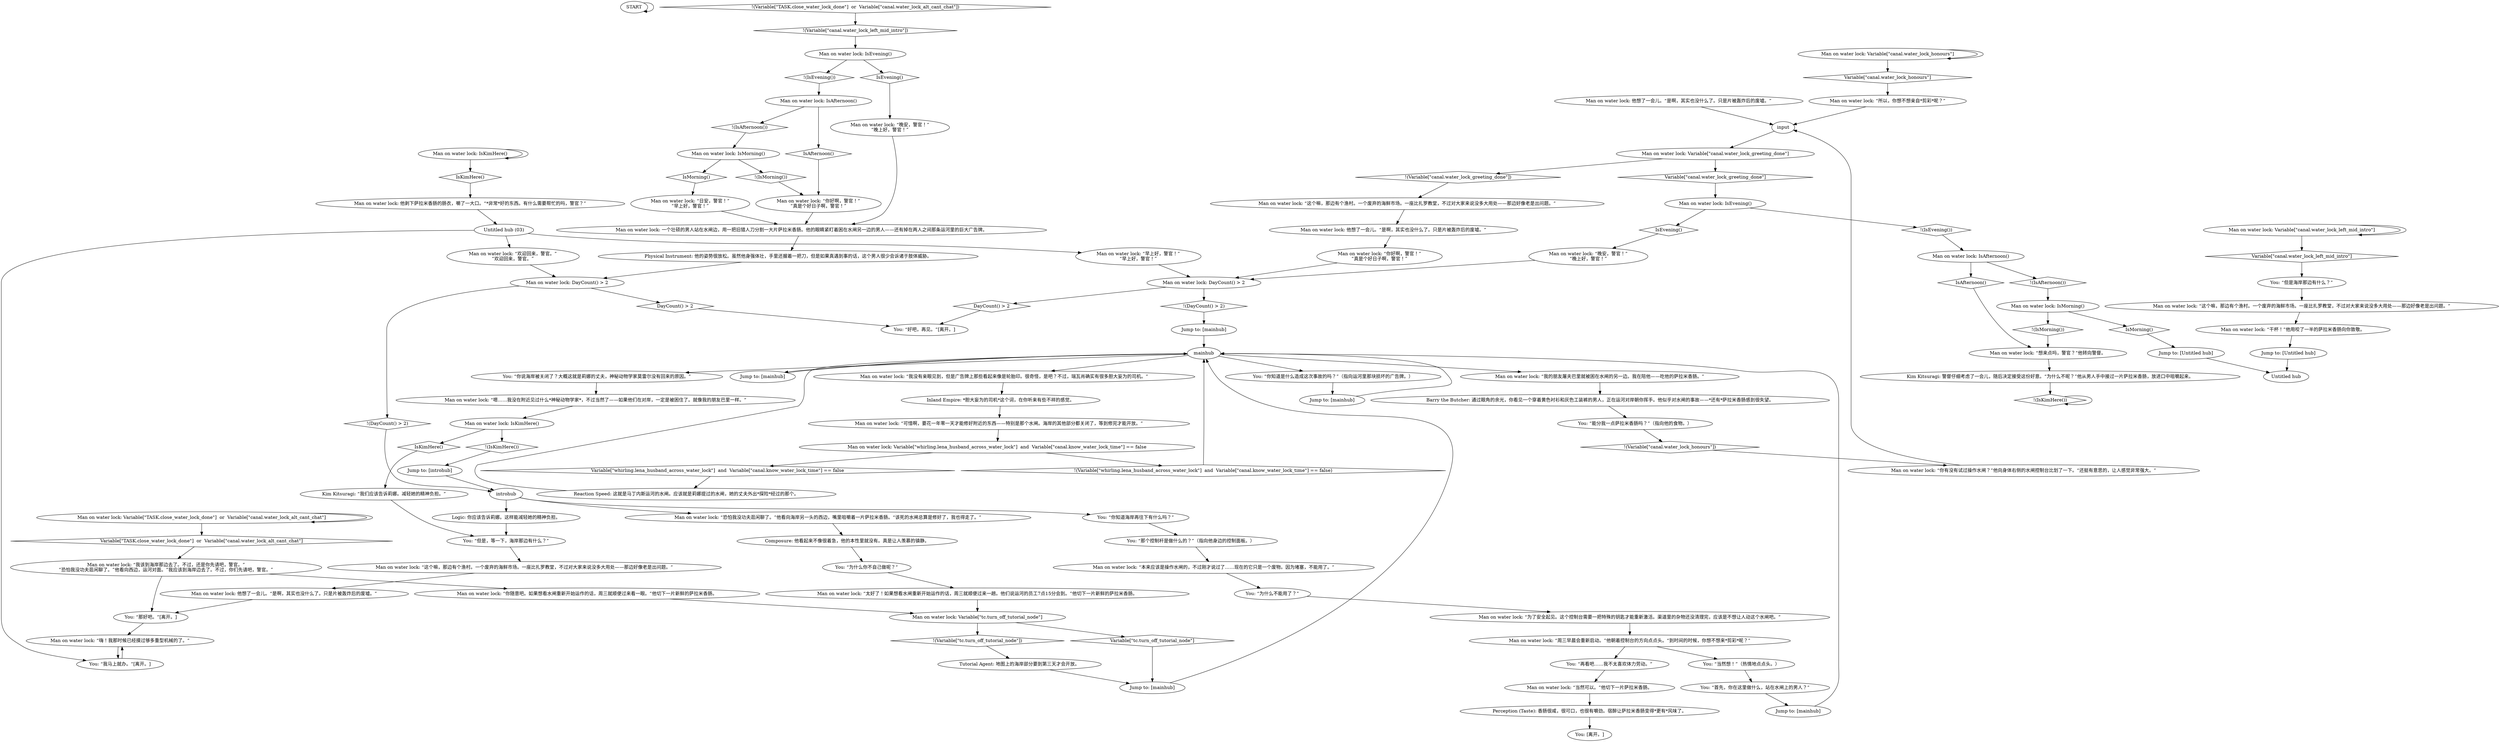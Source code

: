 # CANAL / MAN ON WATER LOCK
# A man is eating salami on the water lock.
# ==================================================
digraph G {
	  0 [label="START"];
	  1 [label="input"];
	  2 [label="Untitled hub (03)"];
	  3 [label="Jump to: [introhub]"];
	  4 [label="Logic: 你应该告诉莉娜。这样能减轻她的精神负担。"];
	  5 [label="You: “你知道是什么造成这次事故的吗？”（指向运河里那块损坏的广告牌。）"];
	  6 [label="You: “好吧，再见。”[离开。]"];
	  7 [label="Man on water lock: Variable[\"TASK.close_water_lock_done\"]  or  Variable[\"canal.water_lock_alt_cant_chat\"]"];
	  8 [label="Variable[\"TASK.close_water_lock_done\"]  or  Variable[\"canal.water_lock_alt_cant_chat\"]", shape=diamond];
	  9 [label="!(Variable[\"TASK.close_water_lock_done\"]  or  Variable[\"canal.water_lock_alt_cant_chat\"])", shape=diamond];
	  10 [label="Jump to: [Untitled hub]"];
	  11 [label="Man on water lock: “早上好，警官！”\n“早上好，警官！”"];
	  12 [label="You: “但是海岸那边有什么？”"];
	  13 [label="Man on water lock: “欢迎回来，警官。”\n“欢迎回来，警官。”"];
	  14 [label="You: “为什么你不自己做呢？”"];
	  15 [label="Man on water lock: Variable[\"canal.water_lock_honours\"]"];
	  16 [label="Variable[\"canal.water_lock_honours\"]", shape=diamond];
	  17 [label="!(Variable[\"canal.water_lock_honours\"])", shape=diamond];
	  18 [label="Man on water lock: “当然可以。”他切下一片萨拉米香肠。"];
	  19 [label="Man on water lock: “你随意吧。如果想看水闸重新开始运作的话，周三就顺便过来看一眼。”他切下一片新鲜的萨拉米香肠。"];
	  20 [label="You: “但是，等一下，海岸那边有什么？”"];
	  21 [label="Jump to: [mainhub]"];
	  22 [label="Man on water lock: “我没有亲眼见到，但是广告牌上那些看起来像是轮胎印。很奇怪，是吧？不过，瑞瓦肖确实有很多胆大妄为的司机。”"];
	  23 [label="You: “你知道海岸再往下有什么吗？”"];
	  24 [label="You: [离开。]"];
	  25 [label="Man on water lock: IsKimHere()"];
	  26 [label="IsKimHere()", shape=diamond];
	  27 [label="!(IsKimHere())", shape=diamond];
	  28 [label="Jump to: [mainhub]"];
	  29 [label="Man on water lock: “我的朋友屠夫巴里就被困在水闸的另一边。我在陪他——吃他的萨拉米香肠。”"];
	  30 [label="You: “你说海岸被关闭了？大概这就是莉娜的丈夫，神秘动物学家莫雷尔没有回来的原因。”"];
	  31 [label="You: “能分我一点萨拉米香肠吗？”（指向他的食物。）"];
	  32 [label="Man on water lock: 他剥下萨拉米香肠的肠衣，嚼了一大口。“*非常*好的东西。有什么需要帮忙的吗，警官？”"];
	  33 [label="Man on water lock: “想来点吗，警官？”他转向警督。"];
	  34 [label="Man on water lock: “你好啊，警官！”\n“真是个好日子啊，警官！”"];
	  35 [label="Jump to: [mainhub]"];
	  36 [label="You: “那个控制杆是做什么的？”（指向他身边的控制面板。）"];
	  37 [label="Man on water lock: “这个嘛，那边有个渔村。一个废弃的海鲜市场。一座比扎罗教堂，不过对大家来说没多大用处——那边好像老是出问题。”"];
	  38 [label="Man on water lock: Variable[\"canal.water_lock_left_mid_intro\"]"];
	  39 [label="Variable[\"canal.water_lock_left_mid_intro\"]", shape=diamond];
	  40 [label="!(Variable[\"canal.water_lock_left_mid_intro\"])", shape=diamond];
	  41 [label="Man on water lock: “恐怕我没功夫逛闲聊了。”他看向海岸另一头的西边，嘴里咀嚼着一片萨拉米香肠。“该死的水闸总算是修好了，我也得走了。”"];
	  42 [label="You: “首先，你在这里做什么，站在水闸上的男人？”"];
	  43 [label="Man on water lock: “太好了！如果想看水闸重新开始运作的话，周三就顺便过来一趟。他们说运河的员工7点15分会到。”他切下一片新鲜的萨拉米香肠。"];
	  44 [label="Man on water lock: “嗨！我那时候已经摸过够多重型机械的了。”"];
	  45 [label="Man on water lock: “干杯！”他用咬了一半的萨拉米香肠向你致敬。"];
	  46 [label="Man on water lock: 他想了一会儿。“是啊，其实也没什么了。只是片被轰炸后的废墟。”"];
	  47 [label="Jump to: [Untitled hub]"];
	  48 [label="Man on water lock: “所以，你想不想亲自*剪彩*呢？”"];
	  49 [label="You: “那好吧。”[离开。]"];
	  50 [label="Man on water lock: “嗯……我没在附近见过什么*神秘动物学家*，不过当然了——如果他们在对岸，一定是被困住了。就像我的朋友巴里一样。”"];
	  51 [label="Man on water lock: Variable[\"canal.water_lock_greeting_done\"]"];
	  52 [label="Variable[\"canal.water_lock_greeting_done\"]", shape=diamond];
	  53 [label="!(Variable[\"canal.water_lock_greeting_done\"])", shape=diamond];
	  54 [label="Kim Kitsuragi: 警督仔细考虑了一会儿，随后决定接受这份好意。“为什么不呢？”他从男人手中接过一片萨拉米香肠，放进口中咀嚼起来。"];
	  55 [label="Man on water lock: IsAfternoon()"];
	  56 [label="IsAfternoon()", shape=diamond];
	  57 [label="!(IsAfternoon())", shape=diamond];
	  58 [label="Man on water lock: IsEvening()"];
	  59 [label="IsEvening()", shape=diamond];
	  60 [label="!(IsEvening())", shape=diamond];
	  61 [label="You: “再看吧……我不太喜欢体力劳动。”"];
	  62 [label="Jump to: [mainhub]"];
	  63 [label="Man on water lock: “你好啊，警官！”\n“真是个好日子啊，警官！”"];
	  64 [label="Man on water lock: “日安，警官！”\n“早上好，警官！”"];
	  65 [label="Man on water lock: “周三早晨会重新启动。”他朝着控制台的方向点点头。“到时间的时候，你想不想来*剪彩*呢？”"];
	  66 [label="Man on water lock: “为了安全起见。这个控制台需要一把特殊的钥匙才能重新激活。渠道里的杂物还没清理完，应该是不想让人动这个水闸吧。”"];
	  67 [label="Man on water lock: DayCount() > 2"];
	  68 [label="DayCount() > 2", shape=diamond];
	  69 [label="!(DayCount() > 2)", shape=diamond];
	  70 [label="Reaction Speed: 这就是马丁内斯运河的水闸。应该就是莉娜提过的水闸，她的丈夫外出*探险*经过的那个。"];
	  71 [label="introhub"];
	  72 [label="Physical Instrument: 他的姿势很放松。虽然他身强体壮，手里还握着一把刀，但是如果真遇到事的话，这个男人很少会诉诸于肢体威胁。"];
	  73 [label="Man on water lock: DayCount() > 2"];
	  74 [label="DayCount() > 2", shape=diamond];
	  75 [label="!(DayCount() > 2)", shape=diamond];
	  76 [label="Man on water lock: “我该到海岸那边去了。不过，还是你先请吧，警官。”\n“恐怕我没功夫逛闲聊了。”他看向西边，运河对面。“我应该到海岸边去了。不过，你们先请吧，警官。”"];
	  77 [label="Man on water lock: “可惜啊，要花一年零一天才能修好附近的东西——特别是那个水闸。海岸的其他部分都关闭了，等到修完才能开放。”"];
	  78 [label="Man on water lock: 他想了一会儿。“是啊，其实也没什么了。只是片被轰炸后的废墟。”"];
	  79 [label="Perception (Taste): 香肠很咸，很可口，也很有嚼劲。宿醉让萨拉米香肠变得*更有*风味了。"];
	  80 [label="Man on water lock: IsMorning()"];
	  81 [label="IsMorning()", shape=diamond];
	  82 [label="!(IsMorning())", shape=diamond];
	  83 [label="Man on water lock: “本来应该是操作水闸的，不过刚才说过了……现在的它只是一个废物。因为堵塞，不能用了。”"];
	  84 [label="Man on water lock: “你有没有试过操作水闸？”他向身体右侧的水闸控制台比划了一下。“还挺有意思的，让人感觉非常强大。”"];
	  85 [label="Man on water lock: 他想了一会儿。“是啊，其实也没什么了。只是片被轰炸后的废墟。”"];
	  86 [label="Man on water lock: IsKimHere()"];
	  87 [label="IsKimHere()", shape=diamond];
	  88 [label="!(IsKimHere())", shape=diamond];
	  89 [label="Man on water lock: 一个壮硕的男人站在水闸边，用一把旧猎人刀分割一大片萨拉米香肠。他的眼睛紧盯着困在水闸另一边的男人——还有掉在两人之间那条运河里的巨大广告牌。"];
	  90 [label="Man on water lock: Variable[\"tc.turn_off_tutorial_node\"]"];
	  91 [label="Variable[\"tc.turn_off_tutorial_node\"]", shape=diamond];
	  92 [label="!(Variable[\"tc.turn_off_tutorial_node\"])", shape=diamond];
	  93 [label="Man on water lock: IsAfternoon()"];
	  94 [label="IsAfternoon()", shape=diamond];
	  95 [label="!(IsAfternoon())", shape=diamond];
	  96 [label="Jump to: [mainhub]"];
	  97 [label="You: “我马上就办。”[离开。]"];
	  98 [label="Man on water lock: “这个嘛，那边有个渔村。一个废弃的海鲜市场。一座比扎罗教堂，不过对大家来说没多大用处——那边好像老是出问题。”"];
	  99 [label="Kim Kitsuragi: “我们应该告诉莉娜。减轻她的精神负担。”"];
	  100 [label="Man on water lock: Variable[\"whirling.lena_husband_across_water_lock\"]  and  Variable[\"canal.know_water_lock_time\"] == false"];
	  101 [label="Variable[\"whirling.lena_husband_across_water_lock\"]  and  Variable[\"canal.know_water_lock_time\"] == false", shape=diamond];
	  102 [label="!(Variable[\"whirling.lena_husband_across_water_lock\"]  and  Variable[\"canal.know_water_lock_time\"] == false)", shape=diamond];
	  103 [label="Composure: 他看起来不像很着急，他的本性里就没有。真是让人羡慕的镇静。"];
	  104 [label="Man on water lock: IsMorning()"];
	  105 [label="IsMorning()", shape=diamond];
	  106 [label="!(IsMorning())", shape=diamond];
	  107 [label="Inland Empire: *胆大妄为的司机*这个词，在你听来有些不祥的感觉。"];
	  108 [label="Man on water lock: “晚安，警官！”\n“晚上好，警官！”"];
	  109 [label="Untitled hub"];
	  110 [label="Man on water lock: “这个嘛，那边有个渔村。一个废弃的海鲜市场。一座比扎罗教堂，不过对大家来说没多大用处——那边好像老是出问题。”"];
	  111 [label="mainhub"];
	  112 [label="You: “为什么不能用了？”"];
	  113 [label="Tutorial Agent: 地图上的海岸部分要到第三天才会开放。"];
	  114 [label="Barry the Butcher: 通过眼角的余光，你看见一个穿着黄色衬衫和灰色工装裤的男人，正在运河对岸朝你挥手。他似乎对水闸的事故——*还有*萨拉米香肠感到很失望。"];
	  115 [label="Man on water lock: IsEvening()"];
	  116 [label="IsEvening()", shape=diamond];
	  117 [label="!(IsEvening())", shape=diamond];
	  118 [label="Man on water lock: “晚安，警官！”\n“晚上好，警官！”"];
	  119 [label="You: “当然想！”（热情地点点头。）"];
	  0 -> 0
	  1 -> 51
	  2 -> 97
	  2 -> 11
	  2 -> 13
	  3 -> 71
	  4 -> 20
	  5 -> 21
	  7 -> 8
	  7 -> 7
	  8 -> 76
	  9 -> 40
	  10 -> 109
	  11 -> 73
	  12 -> 110
	  13 -> 67
	  14 -> 43
	  15 -> 16
	  15 -> 15
	  16 -> 48
	  17 -> 84
	  18 -> 79
	  19 -> 90
	  20 -> 98
	  21 -> 111
	  22 -> 107
	  23 -> 36
	  25 -> 25
	  25 -> 26
	  26 -> 32
	  27 -> 27
	  28 -> 111
	  29 -> 114
	  30 -> 50
	  31 -> 17
	  32 -> 2
	  33 -> 54
	  34 -> 73
	  35 -> 111
	  36 -> 83
	  37 -> 78
	  38 -> 38
	  38 -> 39
	  39 -> 12
	  40 -> 58
	  41 -> 103
	  42 -> 28
	  43 -> 90
	  44 -> 97
	  45 -> 47
	  46 -> 1
	  47 -> 109
	  48 -> 1
	  49 -> 44
	  50 -> 86
	  51 -> 52
	  51 -> 53
	  52 -> 115
	  53 -> 37
	  54 -> 27
	  55 -> 56
	  55 -> 57
	  56 -> 63
	  57 -> 104
	  58 -> 59
	  58 -> 60
	  59 -> 118
	  60 -> 55
	  61 -> 18
	  62 -> 111
	  63 -> 89
	  64 -> 89
	  65 -> 61
	  65 -> 119
	  66 -> 65
	  67 -> 68
	  67 -> 69
	  68 -> 6
	  69 -> 71
	  70 -> 111
	  71 -> 41
	  71 -> 4
	  71 -> 23
	  72 -> 67
	  73 -> 74
	  73 -> 75
	  74 -> 6
	  75 -> 96
	  76 -> 49
	  76 -> 19
	  77 -> 100
	  78 -> 34
	  79 -> 24
	  80 -> 81
	  80 -> 82
	  81 -> 10
	  82 -> 33
	  83 -> 112
	  84 -> 1
	  85 -> 49
	  86 -> 88
	  86 -> 87
	  87 -> 99
	  88 -> 3
	  89 -> 72
	  90 -> 91
	  90 -> 92
	  91 -> 62
	  92 -> 113
	  93 -> 94
	  93 -> 95
	  94 -> 33
	  95 -> 80
	  96 -> 111
	  97 -> 44
	  98 -> 85
	  99 -> 20
	  100 -> 101
	  100 -> 102
	  101 -> 70
	  102 -> 111
	  103 -> 14
	  104 -> 105
	  104 -> 106
	  105 -> 64
	  106 -> 63
	  107 -> 77
	  108 -> 73
	  110 -> 45
	  111 -> 35
	  111 -> 5
	  111 -> 22
	  111 -> 29
	  111 -> 30
	  112 -> 66
	  113 -> 62
	  114 -> 31
	  115 -> 116
	  115 -> 117
	  116 -> 108
	  117 -> 93
	  118 -> 89
	  119 -> 42
}

